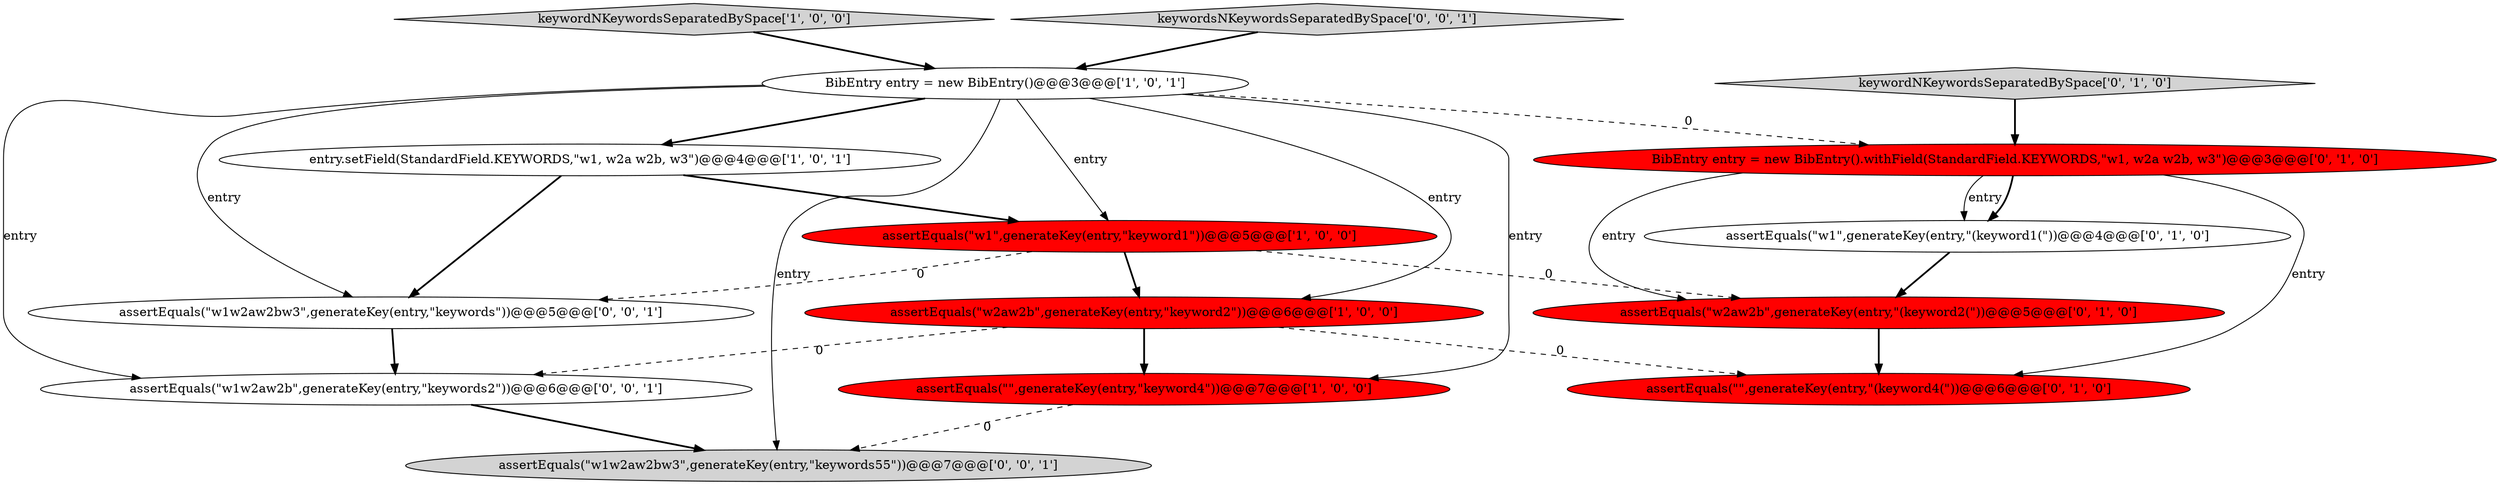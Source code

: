 digraph {
5 [style = filled, label = "assertEquals(\"\",generateKey(entry,\"keyword4\"))@@@7@@@['1', '0', '0']", fillcolor = red, shape = ellipse image = "AAA1AAABBB1BBB"];
2 [style = filled, label = "assertEquals(\"w1\",generateKey(entry,\"keyword1\"))@@@5@@@['1', '0', '0']", fillcolor = red, shape = ellipse image = "AAA1AAABBB1BBB"];
4 [style = filled, label = "assertEquals(\"w2aw2b\",generateKey(entry,\"keyword2\"))@@@6@@@['1', '0', '0']", fillcolor = red, shape = ellipse image = "AAA1AAABBB1BBB"];
8 [style = filled, label = "assertEquals(\"w1\",generateKey(entry,\"(keyword1(\"))@@@4@@@['0', '1', '0']", fillcolor = white, shape = ellipse image = "AAA0AAABBB2BBB"];
10 [style = filled, label = "keywordNKeywordsSeparatedBySpace['0', '1', '0']", fillcolor = lightgray, shape = diamond image = "AAA0AAABBB2BBB"];
11 [style = filled, label = "assertEquals(\"w1w2aw2b\",generateKey(entry,\"keywords2\"))@@@6@@@['0', '0', '1']", fillcolor = white, shape = ellipse image = "AAA0AAABBB3BBB"];
0 [style = filled, label = "keywordNKeywordsSeparatedBySpace['1', '0', '0']", fillcolor = lightgray, shape = diamond image = "AAA0AAABBB1BBB"];
13 [style = filled, label = "assertEquals(\"w1w2aw2bw3\",generateKey(entry,\"keywords\"))@@@5@@@['0', '0', '1']", fillcolor = white, shape = ellipse image = "AAA0AAABBB3BBB"];
6 [style = filled, label = "BibEntry entry = new BibEntry().withField(StandardField.KEYWORDS,\"w1, w2a w2b, w3\")@@@3@@@['0', '1', '0']", fillcolor = red, shape = ellipse image = "AAA1AAABBB2BBB"];
9 [style = filled, label = "assertEquals(\"\",generateKey(entry,\"(keyword4(\"))@@@6@@@['0', '1', '0']", fillcolor = red, shape = ellipse image = "AAA1AAABBB2BBB"];
1 [style = filled, label = "entry.setField(StandardField.KEYWORDS,\"w1, w2a w2b, w3\")@@@4@@@['1', '0', '1']", fillcolor = white, shape = ellipse image = "AAA0AAABBB1BBB"];
14 [style = filled, label = "keywordsNKeywordsSeparatedBySpace['0', '0', '1']", fillcolor = lightgray, shape = diamond image = "AAA0AAABBB3BBB"];
7 [style = filled, label = "assertEquals(\"w2aw2b\",generateKey(entry,\"(keyword2(\"))@@@5@@@['0', '1', '0']", fillcolor = red, shape = ellipse image = "AAA1AAABBB2BBB"];
12 [style = filled, label = "assertEquals(\"w1w2aw2bw3\",generateKey(entry,\"keywords55\"))@@@7@@@['0', '0', '1']", fillcolor = lightgray, shape = ellipse image = "AAA0AAABBB3BBB"];
3 [style = filled, label = "BibEntry entry = new BibEntry()@@@3@@@['1', '0', '1']", fillcolor = white, shape = ellipse image = "AAA0AAABBB1BBB"];
0->3 [style = bold, label=""];
14->3 [style = bold, label=""];
6->8 [style = solid, label="entry"];
3->6 [style = dashed, label="0"];
5->12 [style = dashed, label="0"];
3->1 [style = bold, label=""];
3->13 [style = solid, label="entry"];
11->12 [style = bold, label=""];
3->5 [style = solid, label="entry"];
2->7 [style = dashed, label="0"];
2->4 [style = bold, label=""];
13->11 [style = bold, label=""];
10->6 [style = bold, label=""];
1->13 [style = bold, label=""];
8->7 [style = bold, label=""];
7->9 [style = bold, label=""];
4->9 [style = dashed, label="0"];
3->11 [style = solid, label="entry"];
2->13 [style = dashed, label="0"];
6->8 [style = bold, label=""];
1->2 [style = bold, label=""];
3->12 [style = solid, label="entry"];
4->11 [style = dashed, label="0"];
3->2 [style = solid, label="entry"];
3->4 [style = solid, label="entry"];
6->9 [style = solid, label="entry"];
4->5 [style = bold, label=""];
6->7 [style = solid, label="entry"];
}
